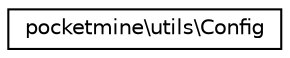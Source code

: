 digraph "Graphical Class Hierarchy"
{
 // INTERACTIVE_SVG=YES
 // LATEX_PDF_SIZE
  edge [fontname="Helvetica",fontsize="10",labelfontname="Helvetica",labelfontsize="10"];
  node [fontname="Helvetica",fontsize="10",shape=record];
  rankdir="LR";
  Node0 [label="pocketmine\\utils\\Config",height=0.2,width=0.4,color="black", fillcolor="white", style="filled",URL="$d6/d2c/classpocketmine_1_1utils_1_1_config.html",tooltip=" "];
}
